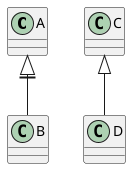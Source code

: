 @startuml
'https://plantuml.com/deployment-diagram

A<||--B
'B uses A
C<|--D
'D is child of C


@enduml